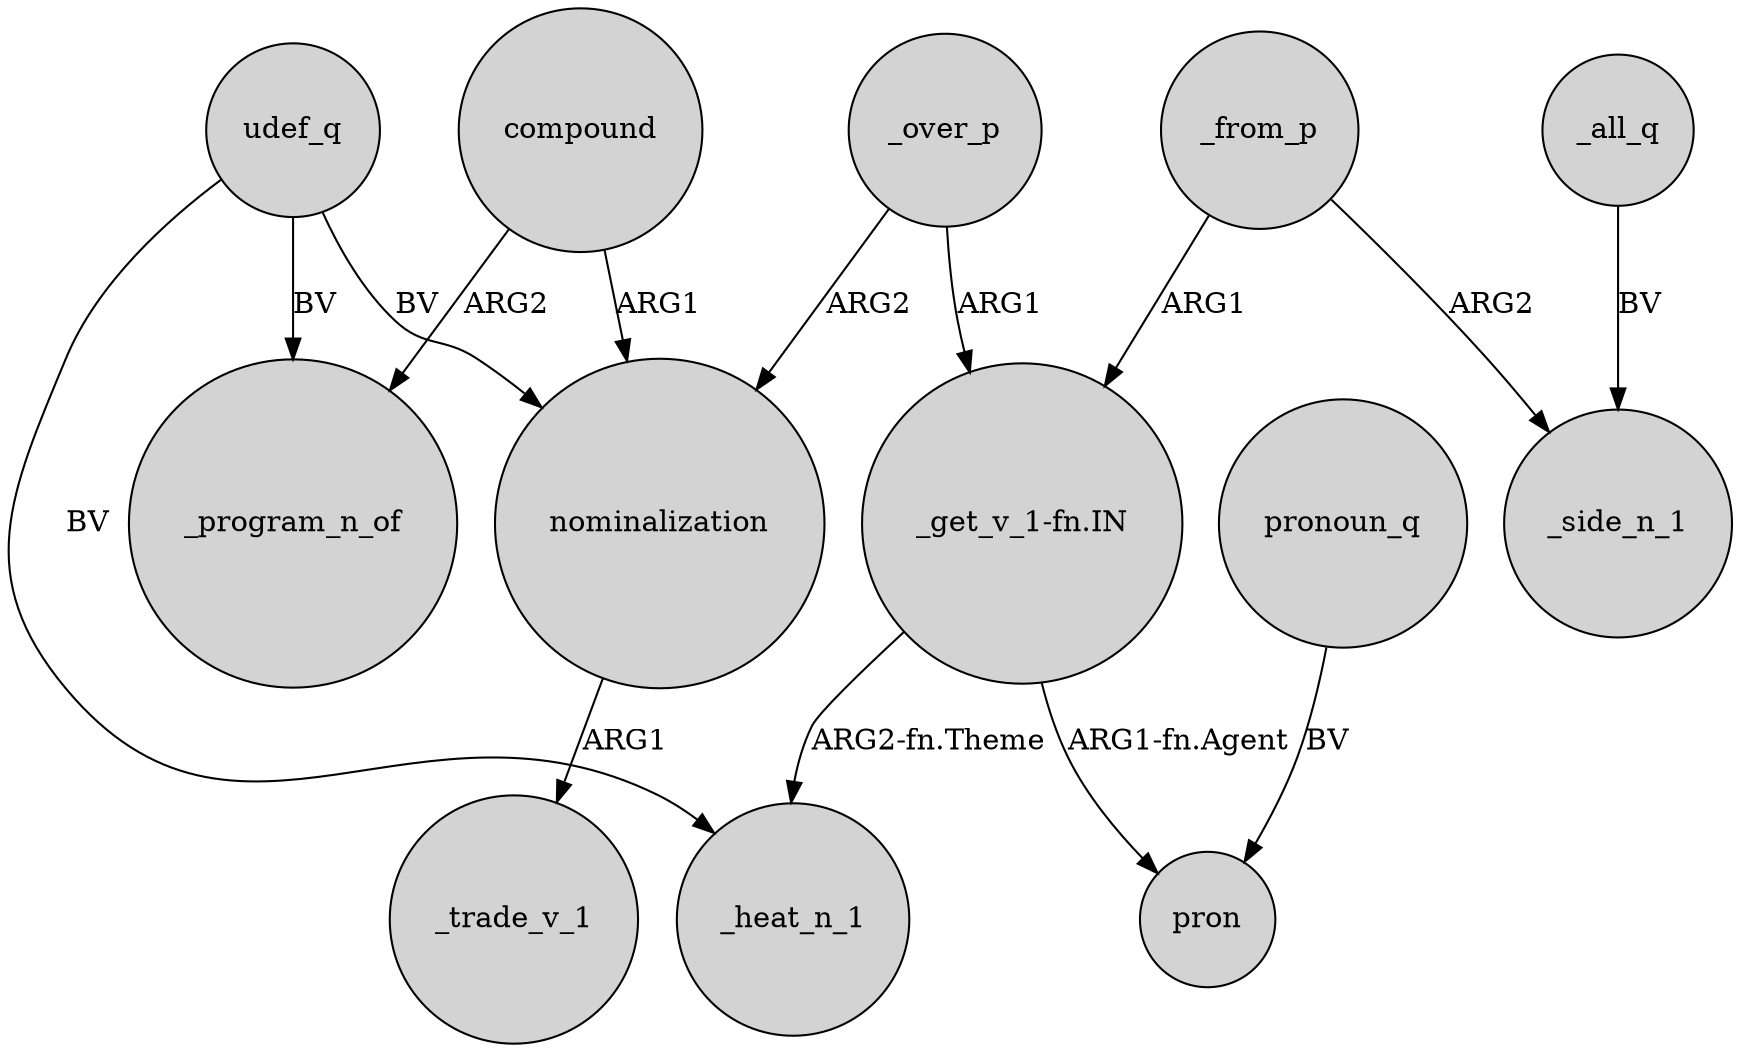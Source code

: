 digraph {
	node [shape=circle style=filled]
	compound -> _program_n_of [label=ARG2]
	_from_p -> _side_n_1 [label=ARG2]
	"_get_v_1-fn.IN" -> pron [label="ARG1-fn.Agent"]
	udef_q -> _program_n_of [label=BV]
	"_get_v_1-fn.IN" -> _heat_n_1 [label="ARG2-fn.Theme"]
	nominalization -> _trade_v_1 [label=ARG1]
	udef_q -> nominalization [label=BV]
	udef_q -> _heat_n_1 [label=BV]
	_over_p -> "_get_v_1-fn.IN" [label=ARG1]
	compound -> nominalization [label=ARG1]
	_over_p -> nominalization [label=ARG2]
	_from_p -> "_get_v_1-fn.IN" [label=ARG1]
	_all_q -> _side_n_1 [label=BV]
	pronoun_q -> pron [label=BV]
}
